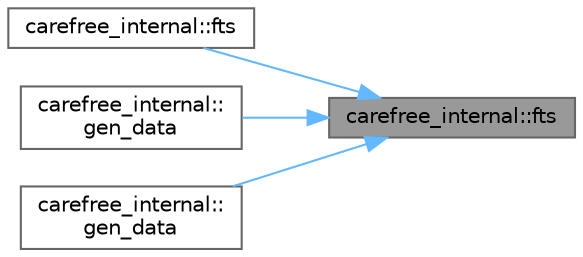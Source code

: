 digraph "carefree_internal::fts"
{
 // LATEX_PDF_SIZE
  bgcolor="transparent";
  edge [fontname=Helvetica,fontsize=10,labelfontname=Helvetica,labelfontsize=10];
  node [fontname=Helvetica,fontsize=10,shape=box,height=0.2,width=0.4];
  rankdir="RL";
  Node1 [id="Node000001",label="carefree_internal::fts",height=0.2,width=0.4,color="gray40", fillcolor="grey60", style="filled", fontcolor="black",tooltip=" "];
  Node1 -> Node2 [id="edge1_Node000001_Node000002",dir="back",color="steelblue1",style="solid",tooltip=" "];
  Node2 [id="Node000002",label="carefree_internal::fts",height=0.2,width=0.4,color="grey40", fillcolor="white", style="filled",URL="$namespacecarefree__internal.html#a0bc602a8aa1d5bb8c6d444744b1c3690",tooltip=" "];
  Node1 -> Node3 [id="edge2_Node000001_Node000003",dir="back",color="steelblue1",style="solid",tooltip=" "];
  Node3 [id="Node000003",label="carefree_internal::\lgen_data",height=0.2,width=0.4,color="grey40", fillcolor="white", style="filled",URL="$namespacecarefree__internal.html#a86e6ff2585fa6da34d701b5f07f32c09",tooltip=" "];
  Node1 -> Node4 [id="edge3_Node000001_Node000004",dir="back",color="steelblue1",style="solid",tooltip=" "];
  Node4 [id="Node000004",label="carefree_internal::\lgen_data",height=0.2,width=0.4,color="grey40", fillcolor="white", style="filled",URL="$namespacecarefree__internal.html#a6f5cf4ea05219e2c98a82ec198f2230c",tooltip=" "];
}
